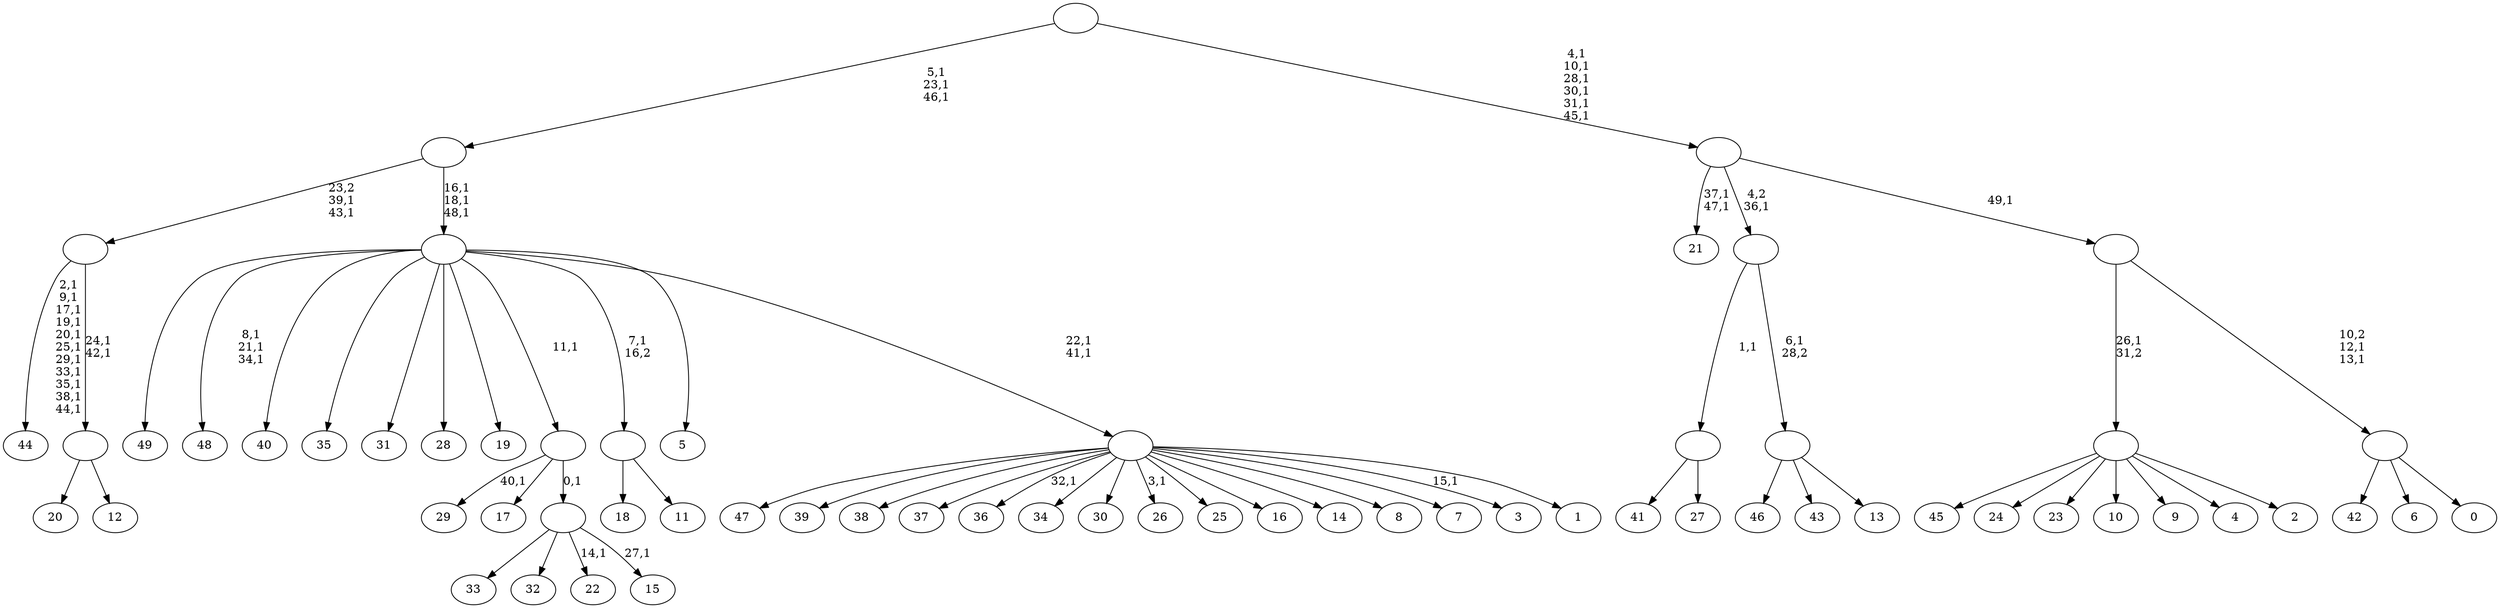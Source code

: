 digraph T {
	100 [label="49"]
	99 [label="48"]
	95 [label="47"]
	94 [label="46"]
	93 [label="45"]
	92 [label="44"]
	80 [label="43"]
	79 [label="42"]
	78 [label="41"]
	77 [label="40"]
	76 [label="39"]
	75 [label="38"]
	74 [label="37"]
	73 [label="36"]
	71 [label="35"]
	70 [label="34"]
	69 [label="33"]
	68 [label="32"]
	67 [label="31"]
	66 [label="30"]
	65 [label="29"]
	63 [label="28"]
	62 [label="27"]
	61 [label=""]
	60 [label="26"]
	58 [label="25"]
	57 [label="24"]
	56 [label="23"]
	55 [label="22"]
	53 [label="21"]
	50 [label="20"]
	49 [label="19"]
	48 [label="18"]
	47 [label="17"]
	46 [label="16"]
	45 [label="15"]
	43 [label=""]
	42 [label=""]
	41 [label="14"]
	40 [label="13"]
	39 [label=""]
	38 [label=""]
	37 [label="12"]
	36 [label=""]
	34 [label=""]
	32 [label="11"]
	31 [label=""]
	30 [label="10"]
	29 [label="9"]
	28 [label="8"]
	27 [label="7"]
	26 [label="6"]
	25 [label="5"]
	24 [label="4"]
	23 [label="3"]
	21 [label="2"]
	20 [label=""]
	19 [label="1"]
	18 [label=""]
	16 [label=""]
	13 [label=""]
	10 [label="0"]
	9 [label=""]
	7 [label=""]
	6 [label=""]
	0 [label=""]
	61 -> 78 [label=""]
	61 -> 62 [label=""]
	43 -> 45 [label="27,1"]
	43 -> 55 [label="14,1"]
	43 -> 69 [label=""]
	43 -> 68 [label=""]
	42 -> 65 [label="40,1"]
	42 -> 47 [label=""]
	42 -> 43 [label="0,1"]
	39 -> 94 [label=""]
	39 -> 80 [label=""]
	39 -> 40 [label=""]
	38 -> 61 [label="1,1"]
	38 -> 39 [label="6,1\n28,2"]
	36 -> 50 [label=""]
	36 -> 37 [label=""]
	34 -> 36 [label="24,1\n42,1"]
	34 -> 92 [label="2,1\n9,1\n17,1\n19,1\n20,1\n25,1\n29,1\n33,1\n35,1\n38,1\n44,1"]
	31 -> 48 [label=""]
	31 -> 32 [label=""]
	20 -> 93 [label=""]
	20 -> 57 [label=""]
	20 -> 56 [label=""]
	20 -> 30 [label=""]
	20 -> 29 [label=""]
	20 -> 24 [label=""]
	20 -> 21 [label=""]
	18 -> 23 [label="15,1"]
	18 -> 60 [label="3,1"]
	18 -> 73 [label="32,1"]
	18 -> 95 [label=""]
	18 -> 76 [label=""]
	18 -> 75 [label=""]
	18 -> 74 [label=""]
	18 -> 70 [label=""]
	18 -> 66 [label=""]
	18 -> 58 [label=""]
	18 -> 46 [label=""]
	18 -> 41 [label=""]
	18 -> 28 [label=""]
	18 -> 27 [label=""]
	18 -> 19 [label=""]
	16 -> 18 [label="22,1\n41,1"]
	16 -> 99 [label="8,1\n21,1\n34,1"]
	16 -> 100 [label=""]
	16 -> 77 [label=""]
	16 -> 71 [label=""]
	16 -> 67 [label=""]
	16 -> 63 [label=""]
	16 -> 49 [label=""]
	16 -> 42 [label="11,1"]
	16 -> 31 [label="7,1\n16,2"]
	16 -> 25 [label=""]
	13 -> 16 [label="16,1\n18,1\n48,1"]
	13 -> 34 [label="23,2\n39,1\n43,1"]
	9 -> 79 [label=""]
	9 -> 26 [label=""]
	9 -> 10 [label=""]
	7 -> 9 [label="10,2\n12,1\n13,1"]
	7 -> 20 [label="26,1\n31,2"]
	6 -> 53 [label="37,1\n47,1"]
	6 -> 38 [label="4,2\n36,1"]
	6 -> 7 [label="49,1"]
	0 -> 6 [label="4,1\n10,1\n28,1\n30,1\n31,1\n45,1"]
	0 -> 13 [label="5,1\n23,1\n46,1"]
}
